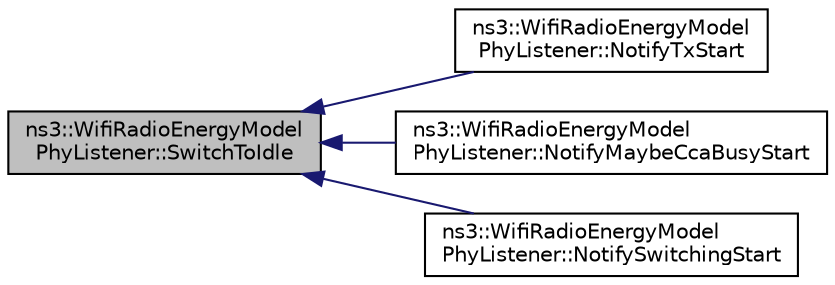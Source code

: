 digraph "ns3::WifiRadioEnergyModelPhyListener::SwitchToIdle"
{
  edge [fontname="Helvetica",fontsize="10",labelfontname="Helvetica",labelfontsize="10"];
  node [fontname="Helvetica",fontsize="10",shape=record];
  rankdir="LR";
  Node1 [label="ns3::WifiRadioEnergyModel\lPhyListener::SwitchToIdle",height=0.2,width=0.4,color="black", fillcolor="grey75", style="filled", fontcolor="black"];
  Node1 -> Node2 [dir="back",color="midnightblue",fontsize="10",style="solid"];
  Node2 [label="ns3::WifiRadioEnergyModel\lPhyListener::NotifyTxStart",height=0.2,width=0.4,color="black", fillcolor="white", style="filled",URL="$da/d7d/classns3_1_1WifiRadioEnergyModelPhyListener.html#ade41c617c080373e5a62696ddd34ccf0",tooltip="Switches the WifiRadioEnergyModel to TX state and switches back to IDLE after TX duration. "];
  Node1 -> Node3 [dir="back",color="midnightblue",fontsize="10",style="solid"];
  Node3 [label="ns3::WifiRadioEnergyModel\lPhyListener::NotifyMaybeCcaBusyStart",height=0.2,width=0.4,color="black", fillcolor="white", style="filled",URL="$da/d7d/classns3_1_1WifiRadioEnergyModelPhyListener.html#a06715f4a2ea8cc968eac8f8a7f8f720b"];
  Node1 -> Node4 [dir="back",color="midnightblue",fontsize="10",style="solid"];
  Node4 [label="ns3::WifiRadioEnergyModel\lPhyListener::NotifySwitchingStart",height=0.2,width=0.4,color="black", fillcolor="white", style="filled",URL="$da/d7d/classns3_1_1WifiRadioEnergyModelPhyListener.html#ad30c8e743b3fa0fc1abc2e9d20c0eacb"];
}
